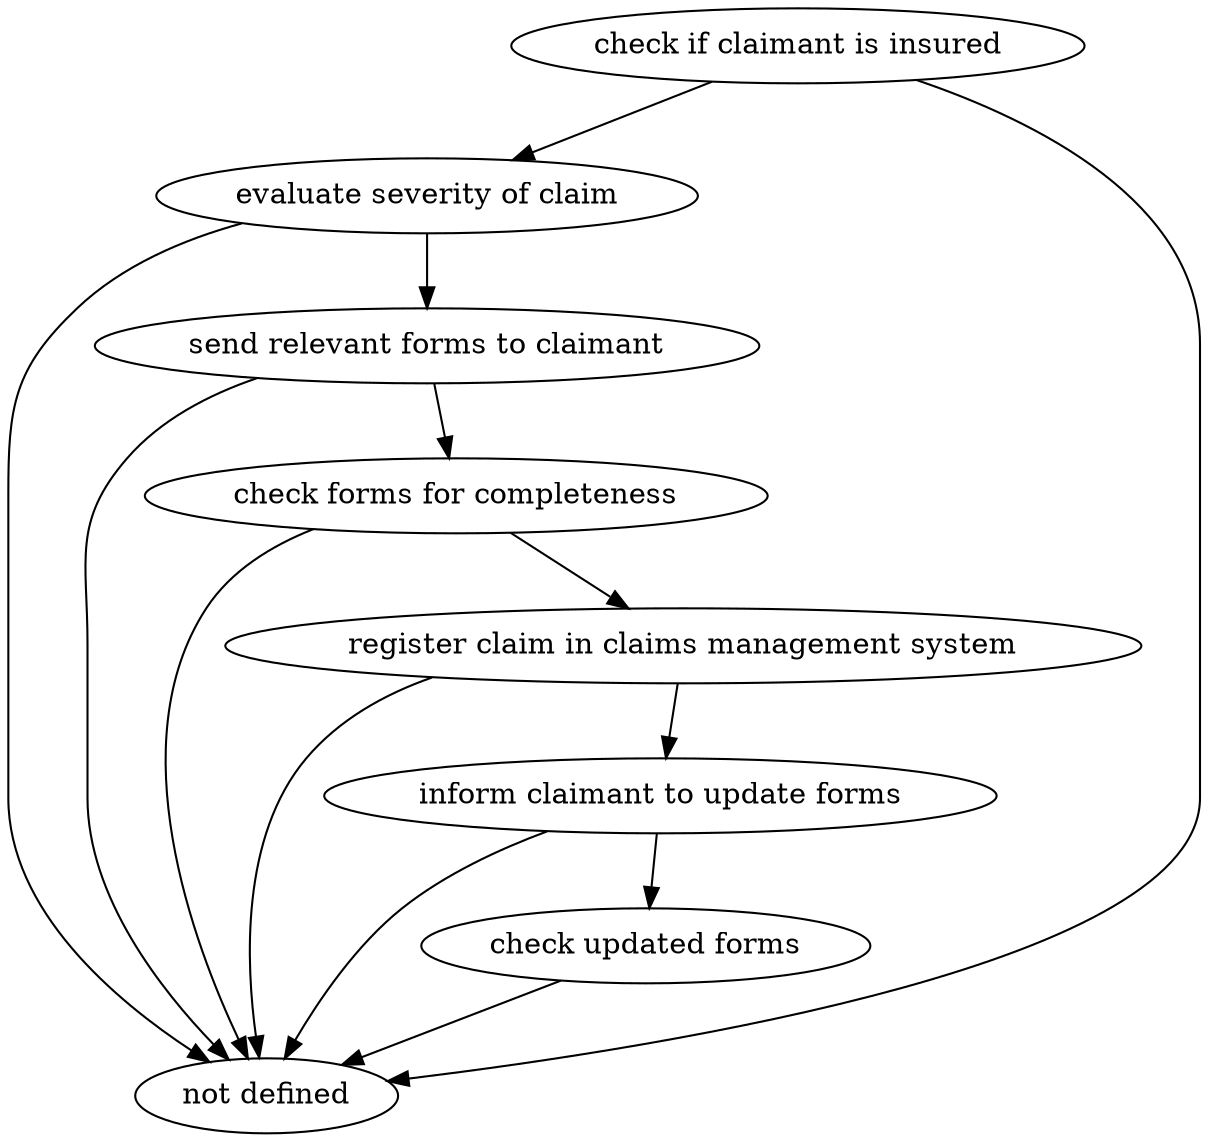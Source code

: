 strict digraph "doc-3.6" {
	graph [name="doc-3.6"];
	"check if claimant is insured"	[attrs="{'type': 'Activity', 'label': 'check if claimant is insured'}"];
	"evaluate severity of claim"	[attrs="{'type': 'Activity', 'label': 'evaluate severity of claim'}"];
	"check if claimant is insured" -> "evaluate severity of claim"	[attrs="{'type': 'flow', 'label': 'flow'}"];
	"not defined"	[attrs="{'type': 'Actor', 'label': 'not defined'}"];
	"check if claimant is insured" -> "not defined"	[attrs="{'type': 'actor performer', 'label': 'actor performer'}"];
	"send relevant forms to claimant"	[attrs="{'type': 'Activity', 'label': 'send relevant forms to claimant'}"];
	"evaluate severity of claim" -> "send relevant forms to claimant"	[attrs="{'type': 'flow', 'label': 'flow'}"];
	"evaluate severity of claim" -> "not defined"	[attrs="{'type': 'actor performer', 'label': 'actor performer'}"];
	"check forms for completeness"	[attrs="{'type': 'Activity', 'label': 'check forms for completeness'}"];
	"send relevant forms to claimant" -> "check forms for completeness"	[attrs="{'type': 'flow', 'label': 'flow'}"];
	"send relevant forms to claimant" -> "not defined"	[attrs="{'type': 'actor performer', 'label': 'actor performer'}"];
	"register claim in claims management system"	[attrs="{'type': 'Activity', 'label': 'register claim in claims management system'}"];
	"check forms for completeness" -> "register claim in claims management system"	[attrs="{'type': 'flow', 'label': 'flow'}"];
	"check forms for completeness" -> "not defined"	[attrs="{'type': 'actor performer', 'label': 'actor performer'}"];
	"inform claimant to update forms"	[attrs="{'type': 'Activity', 'label': 'inform claimant to update forms'}"];
	"register claim in claims management system" -> "inform claimant to update forms"	[attrs="{'type': 'flow', 'label': 'flow'}"];
	"register claim in claims management system" -> "not defined"	[attrs="{'type': 'actor performer', 'label': 'actor performer'}"];
	"check updated forms"	[attrs="{'type': 'Activity', 'label': 'check updated forms'}"];
	"inform claimant to update forms" -> "check updated forms"	[attrs="{'type': 'flow', 'label': 'flow'}"];
	"inform claimant to update forms" -> "not defined"	[attrs="{'type': 'actor performer', 'label': 'actor performer'}"];
	"check updated forms" -> "not defined"	[attrs="{'type': 'actor performer', 'label': 'actor performer'}"];
}
